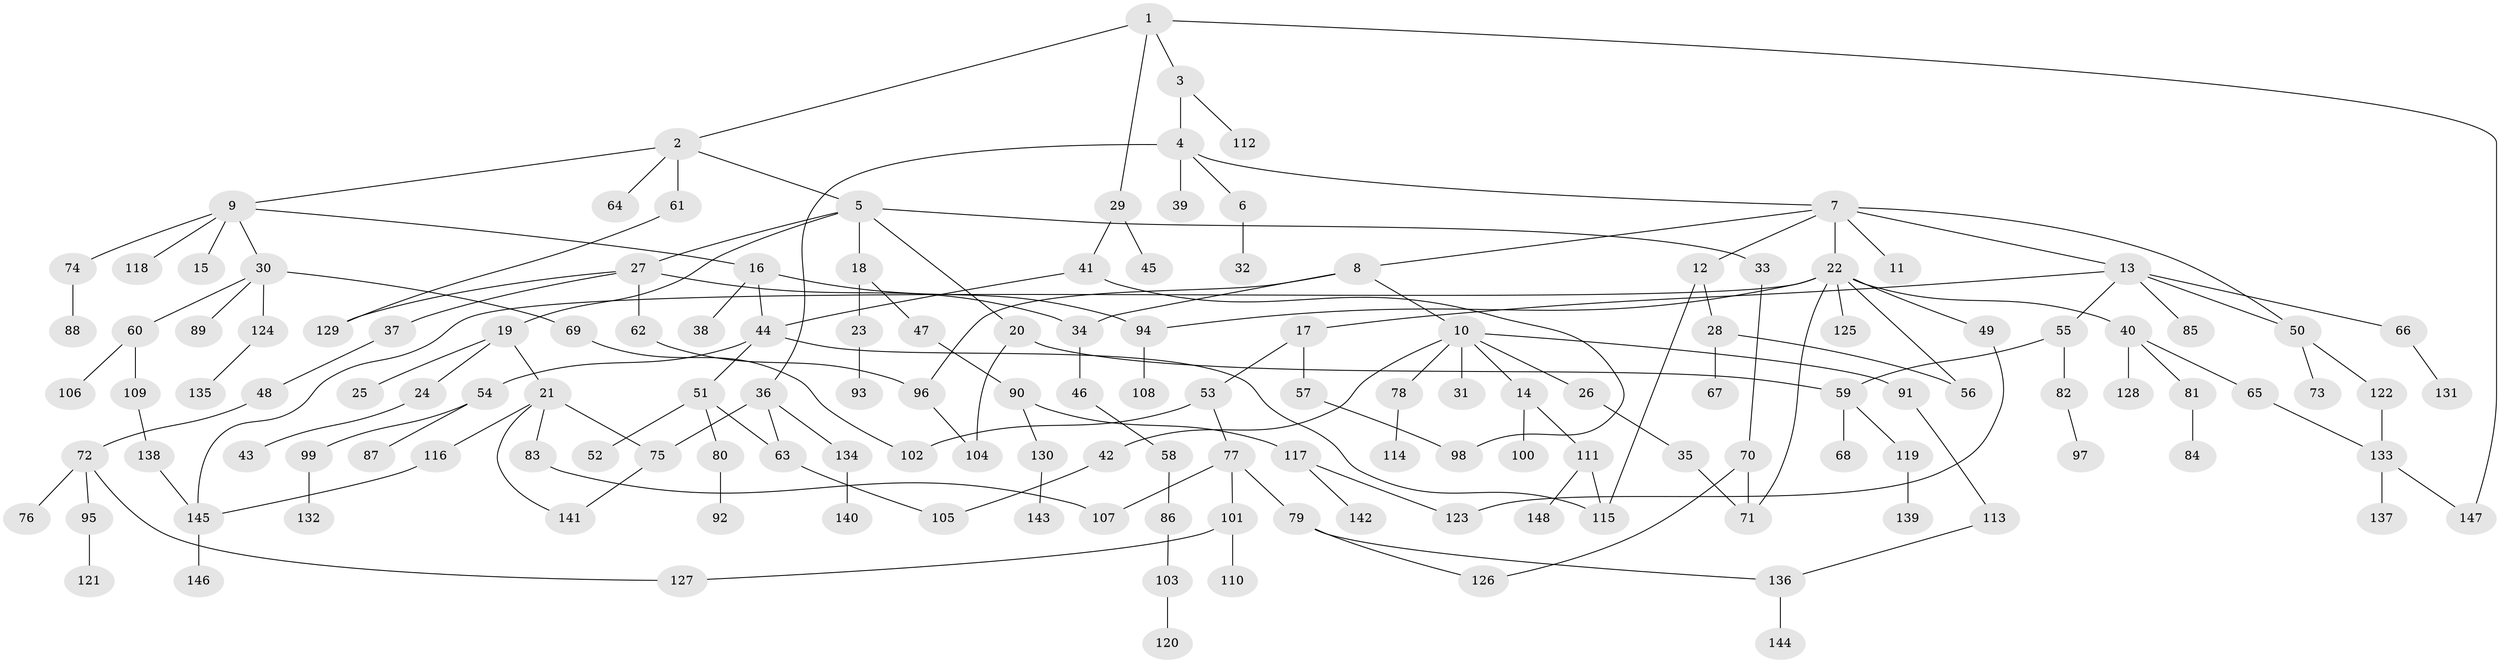// Generated by graph-tools (version 1.1) at 2025/42/03/09/25 04:42:42]
// undirected, 148 vertices, 175 edges
graph export_dot {
graph [start="1"]
  node [color=gray90,style=filled];
  1;
  2;
  3;
  4;
  5;
  6;
  7;
  8;
  9;
  10;
  11;
  12;
  13;
  14;
  15;
  16;
  17;
  18;
  19;
  20;
  21;
  22;
  23;
  24;
  25;
  26;
  27;
  28;
  29;
  30;
  31;
  32;
  33;
  34;
  35;
  36;
  37;
  38;
  39;
  40;
  41;
  42;
  43;
  44;
  45;
  46;
  47;
  48;
  49;
  50;
  51;
  52;
  53;
  54;
  55;
  56;
  57;
  58;
  59;
  60;
  61;
  62;
  63;
  64;
  65;
  66;
  67;
  68;
  69;
  70;
  71;
  72;
  73;
  74;
  75;
  76;
  77;
  78;
  79;
  80;
  81;
  82;
  83;
  84;
  85;
  86;
  87;
  88;
  89;
  90;
  91;
  92;
  93;
  94;
  95;
  96;
  97;
  98;
  99;
  100;
  101;
  102;
  103;
  104;
  105;
  106;
  107;
  108;
  109;
  110;
  111;
  112;
  113;
  114;
  115;
  116;
  117;
  118;
  119;
  120;
  121;
  122;
  123;
  124;
  125;
  126;
  127;
  128;
  129;
  130;
  131;
  132;
  133;
  134;
  135;
  136;
  137;
  138;
  139;
  140;
  141;
  142;
  143;
  144;
  145;
  146;
  147;
  148;
  1 -- 2;
  1 -- 3;
  1 -- 29;
  1 -- 147;
  2 -- 5;
  2 -- 9;
  2 -- 61;
  2 -- 64;
  3 -- 4;
  3 -- 112;
  4 -- 6;
  4 -- 7;
  4 -- 36;
  4 -- 39;
  5 -- 18;
  5 -- 19;
  5 -- 20;
  5 -- 27;
  5 -- 33;
  6 -- 32;
  7 -- 8;
  7 -- 11;
  7 -- 12;
  7 -- 13;
  7 -- 22;
  7 -- 50;
  8 -- 10;
  8 -- 34;
  8 -- 96;
  9 -- 15;
  9 -- 16;
  9 -- 30;
  9 -- 74;
  9 -- 118;
  10 -- 14;
  10 -- 26;
  10 -- 31;
  10 -- 42;
  10 -- 78;
  10 -- 91;
  12 -- 28;
  12 -- 115;
  13 -- 17;
  13 -- 55;
  13 -- 66;
  13 -- 85;
  13 -- 50;
  14 -- 100;
  14 -- 111;
  16 -- 38;
  16 -- 44;
  16 -- 94;
  17 -- 53;
  17 -- 57;
  18 -- 23;
  18 -- 47;
  19 -- 21;
  19 -- 24;
  19 -- 25;
  20 -- 59;
  20 -- 104;
  21 -- 83;
  21 -- 116;
  21 -- 75;
  21 -- 141;
  22 -- 40;
  22 -- 49;
  22 -- 56;
  22 -- 71;
  22 -- 125;
  22 -- 94;
  22 -- 145;
  23 -- 93;
  24 -- 43;
  26 -- 35;
  27 -- 34;
  27 -- 37;
  27 -- 62;
  27 -- 129;
  28 -- 67;
  28 -- 56;
  29 -- 41;
  29 -- 45;
  30 -- 60;
  30 -- 69;
  30 -- 89;
  30 -- 124;
  33 -- 70;
  34 -- 46;
  35 -- 71;
  36 -- 63;
  36 -- 75;
  36 -- 134;
  37 -- 48;
  40 -- 65;
  40 -- 81;
  40 -- 128;
  41 -- 44;
  41 -- 98;
  42 -- 105;
  44 -- 51;
  44 -- 54;
  44 -- 115;
  46 -- 58;
  47 -- 90;
  48 -- 72;
  49 -- 123;
  50 -- 73;
  50 -- 122;
  51 -- 52;
  51 -- 80;
  51 -- 63;
  53 -- 77;
  53 -- 102;
  54 -- 87;
  54 -- 99;
  55 -- 82;
  55 -- 59;
  57 -- 98;
  58 -- 86;
  59 -- 68;
  59 -- 119;
  60 -- 106;
  60 -- 109;
  61 -- 129;
  62 -- 96;
  63 -- 105;
  65 -- 133;
  66 -- 131;
  69 -- 102;
  70 -- 126;
  70 -- 71;
  72 -- 76;
  72 -- 95;
  72 -- 127;
  74 -- 88;
  75 -- 141;
  77 -- 79;
  77 -- 101;
  77 -- 107;
  78 -- 114;
  79 -- 126;
  79 -- 136;
  80 -- 92;
  81 -- 84;
  82 -- 97;
  83 -- 107;
  86 -- 103;
  90 -- 117;
  90 -- 130;
  91 -- 113;
  94 -- 108;
  95 -- 121;
  96 -- 104;
  99 -- 132;
  101 -- 110;
  101 -- 127;
  103 -- 120;
  109 -- 138;
  111 -- 148;
  111 -- 115;
  113 -- 136;
  116 -- 145;
  117 -- 123;
  117 -- 142;
  119 -- 139;
  122 -- 133;
  124 -- 135;
  130 -- 143;
  133 -- 137;
  133 -- 147;
  134 -- 140;
  136 -- 144;
  138 -- 145;
  145 -- 146;
}
